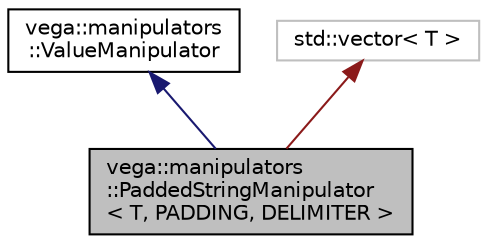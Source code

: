 digraph "vega::manipulators::PaddedStringManipulator&lt; T, PADDING, DELIMITER &gt;"
{
  edge [fontname="Helvetica",fontsize="10",labelfontname="Helvetica",labelfontsize="10"];
  node [fontname="Helvetica",fontsize="10",shape=record];
  Node3 [label="vega::manipulators\l::PaddedStringManipulator\l\< T, PADDING, DELIMITER \>",height=0.2,width=0.4,color="black", fillcolor="grey75", style="filled", fontcolor="black"];
  Node4 -> Node3 [dir="back",color="midnightblue",fontsize="10",style="solid",fontname="Helvetica"];
  Node4 [label="vega::manipulators\l::ValueManipulator",height=0.2,width=0.4,color="black", fillcolor="white", style="filled",URL="$classvega_1_1manipulators_1_1ValueManipulator.html"];
  Node5 -> Node3 [dir="back",color="firebrick4",fontsize="10",style="solid",fontname="Helvetica"];
  Node5 [label="std::vector\< T \>",height=0.2,width=0.4,color="grey75", fillcolor="white", style="filled"];
}
